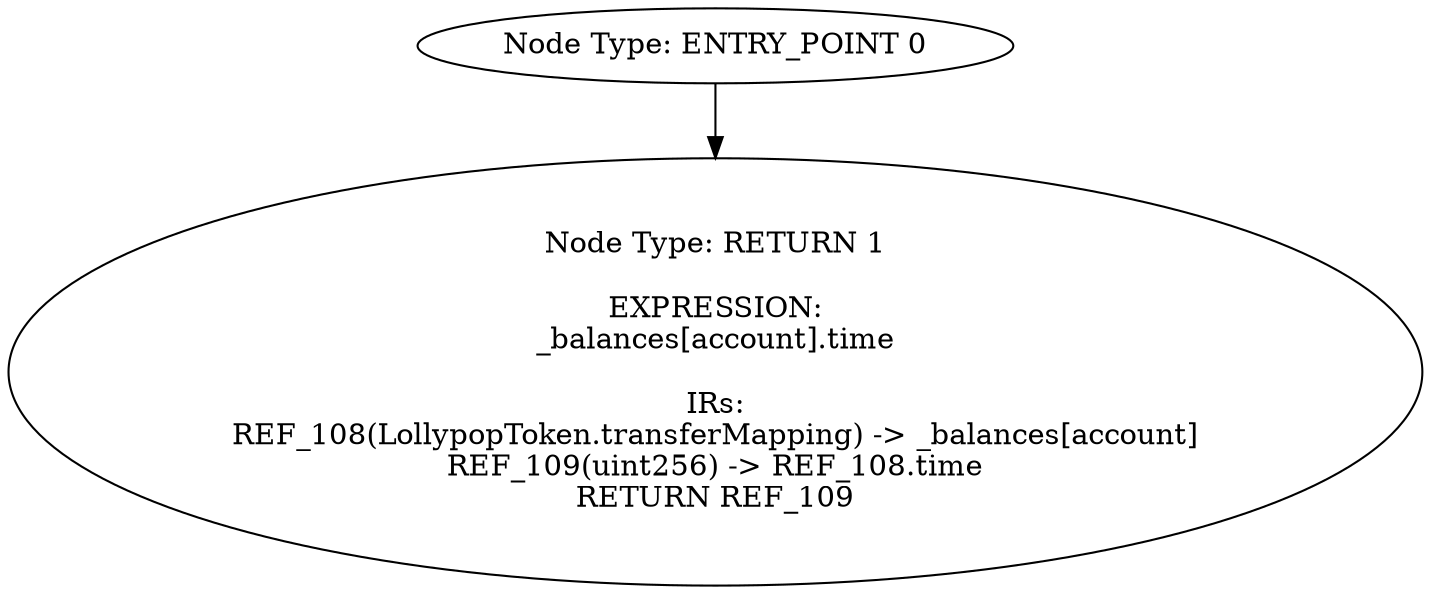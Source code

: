 digraph{
0[label="Node Type: ENTRY_POINT 0
"];
0->1;
1[label="Node Type: RETURN 1

EXPRESSION:
_balances[account].time

IRs:
REF_108(LollypopToken.transferMapping) -> _balances[account]
REF_109(uint256) -> REF_108.time
RETURN REF_109"];
}
